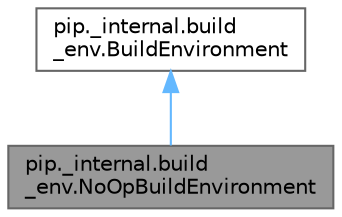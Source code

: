 digraph "pip._internal.build_env.NoOpBuildEnvironment"
{
 // LATEX_PDF_SIZE
  bgcolor="transparent";
  edge [fontname=Helvetica,fontsize=10,labelfontname=Helvetica,labelfontsize=10];
  node [fontname=Helvetica,fontsize=10,shape=box,height=0.2,width=0.4];
  Node1 [id="Node000001",label="pip._internal.build\l_env.NoOpBuildEnvironment",height=0.2,width=0.4,color="gray40", fillcolor="grey60", style="filled", fontcolor="black",tooltip=" "];
  Node2 -> Node1 [id="edge1_Node000001_Node000002",dir="back",color="steelblue1",style="solid",tooltip=" "];
  Node2 [id="Node000002",label="pip._internal.build\l_env.BuildEnvironment",height=0.2,width=0.4,color="gray40", fillcolor="white", style="filled",URL="$classpip_1_1__internal_1_1build__env_1_1_build_environment.html",tooltip=" "];
}
